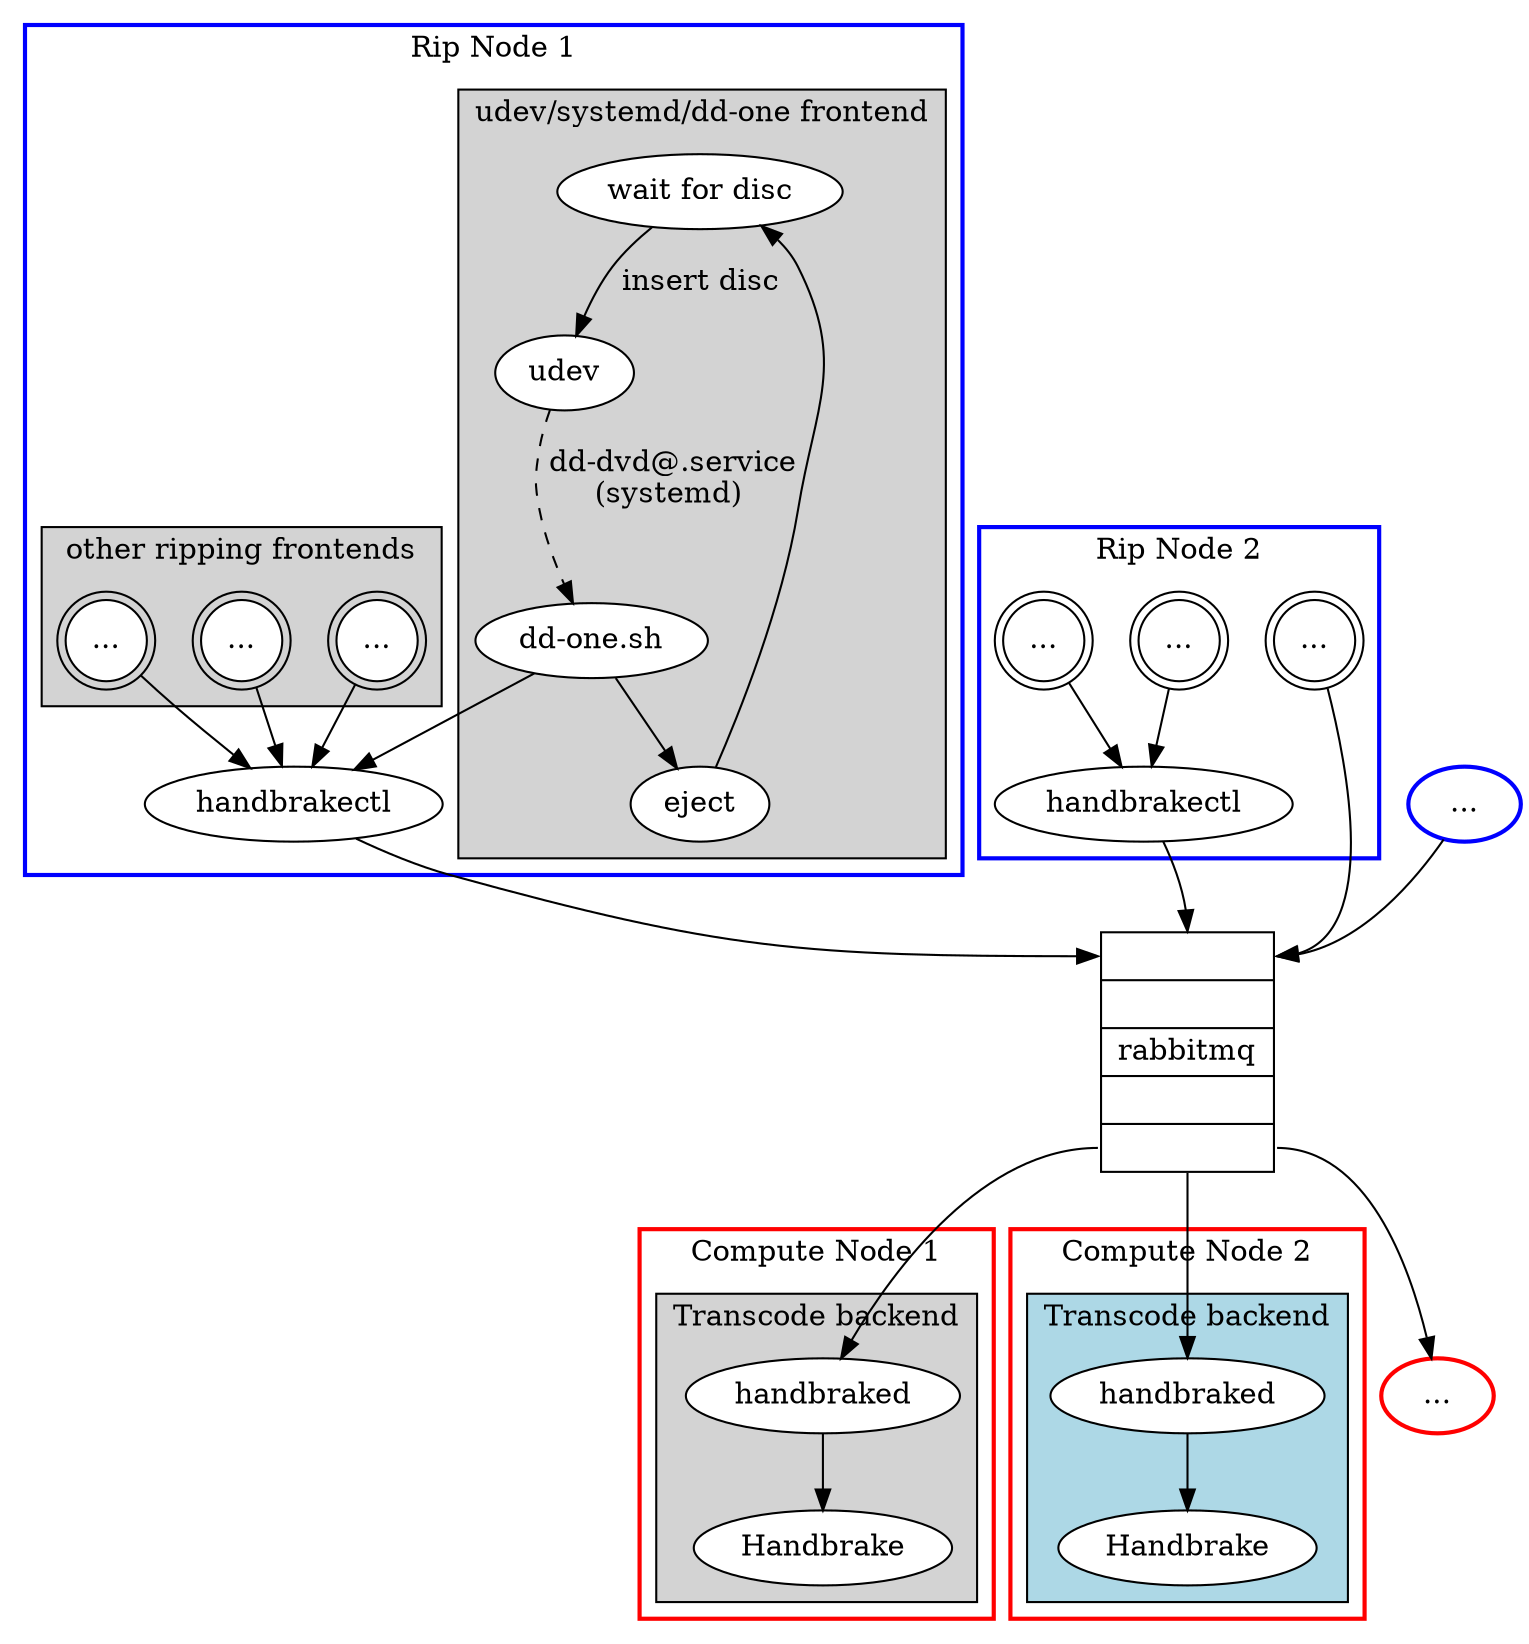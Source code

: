 digraph G {
    subgraph cluster_rip1 {
        label="Rip Node 1";
        color=blue;
        style=bold;
        subgraph cluster_ddonefrontend {
            node [style=filled,fillcolor=white];
            style=filled;
            fillcolor=lightgrey;
            color=black;
            label="udev/systemd/dd-one frontend";
            "wait for disc" -> udev [label=" insert disc  "];
            udev -> "dd-one.sh" [label=" dd-dvd@.service\n(systemd)",style=dashed];
            "dd-one.sh" -> eject;
            eject -> "wait for disc";
        }

        subgraph cluster_otherfrontends {
            node [style=filled,fillcolor=white];
            style=filled;
            fillcolor=lightgrey;
            color=black;
            label="other ripping frontends"
            dotdotdot1 [shape=doublecircle,label="..."];
            dotdotdot2 [shape=doublecircle,label="..."];
            dotdotdot3 [shape=doublecircle,label="..."];
        }

        dotdotdot1 -> handbrakectl;
        dotdotdot2 -> handbrakectl;
        dotdotdot3 -> handbrakectl;
        "dd-one.sh" -> handbrakectl;
    }

    subgraph cluster_rip2 {
        label="Rip Node 2";
        color=blue;
        style=bold;
        rip2dotdotdot1 [shape=doublecircle,label="..."];
        rip2dotdotdot2 [shape=doublecircle,label="..."];
        rip2dotdotdot3 [shape=doublecircle,label="..."];

        rip2dotdotdot1 -> handbrakectl2;
        rip2dotdotdot2 -> handbrakectl2;
        handbrakectl2 [label="handbrakectl"];
    }

    subgraph cluster_compute1 {
        label="Compute Node 1"
        color=red;
        style=bold;
        subgraph cluster_transcodebackend1 {
            label="Transcode backend"
            style=filled;
            color=black;
            fillcolor=lightgrey;
            node [style=filled,fillcolor=white];
            handbraked1 -> Handbrake1;
            handbraked1 [label="handbraked"];
            Handbrake1 [label="Handbrake"];
        }
    }

    subgraph cluster_compute2 {
        label="Compute Node 2"
        color=red;
        style=bold;
        subgraph cluster_transcodebackend2 {
            label="Transcode backend"
            style=filled;
            color=black;
            fillcolor=lightblue;
            node [style=filled,fillcolor=white];
            handbraked2 -> Handbrake2;
            handbraked2 [label="handbraked"];
            Handbrake2 [label="Handbrake"];
        }
    }

    "rabbitmq" [
              shape = "record";
              label = "{ <f0> | <f1> | <f2> rabbitmq | <f3> | <f4> }";
              ];
    
    handbrakectl -> "rabbitmq":f0;
    handbrakectl2 -> "rabbitmq":f0;
    rip2dotdotdot3 -> "rabbitmq":f0;
    copydotdotdot -> "rabbitmq":f0;
    copydotdotdot [label="...",color=blue,style=bold]

    "rabbitmq":f4 -> handbraked1;
    "rabbitmq":f4 -> handbraked2;
    "rabbitmq":f4 -> computedotdotdot;
    computedotdotdot [label="...",color=red,style=bold];
}
